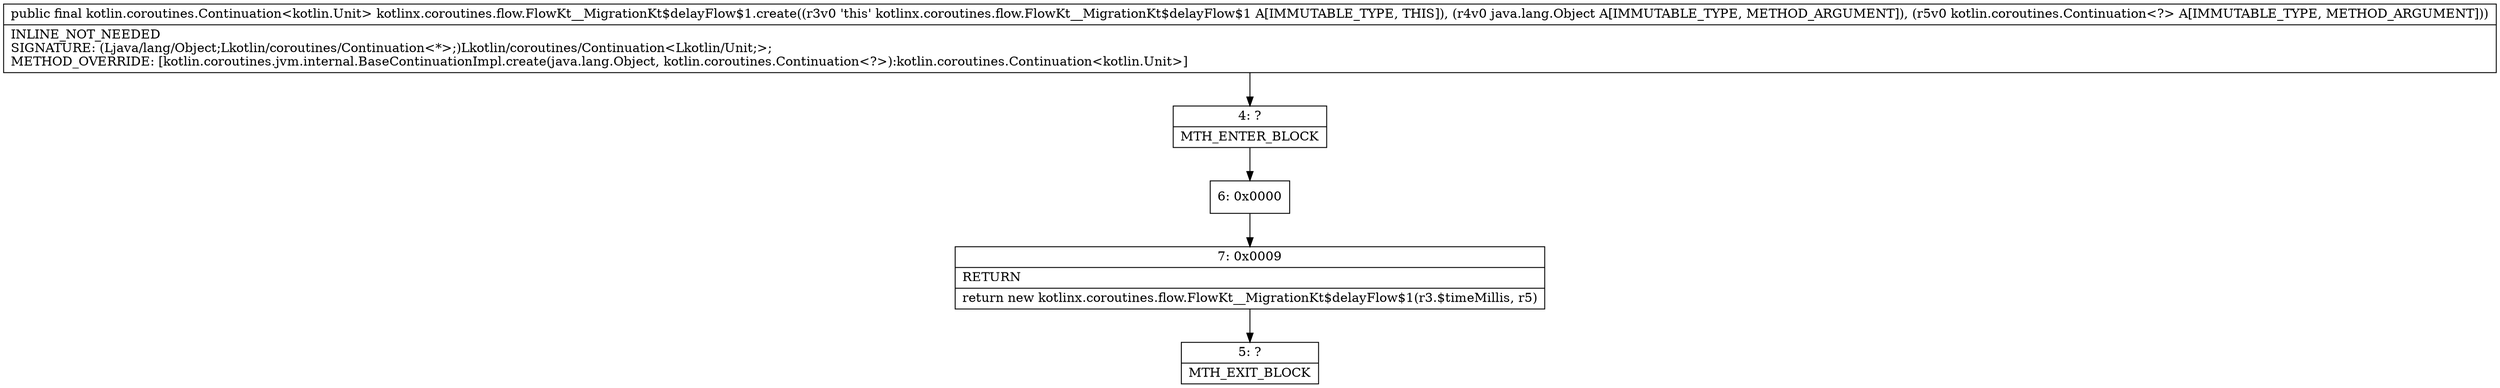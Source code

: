 digraph "CFG forkotlinx.coroutines.flow.FlowKt__MigrationKt$delayFlow$1.create(Ljava\/lang\/Object;Lkotlin\/coroutines\/Continuation;)Lkotlin\/coroutines\/Continuation;" {
Node_4 [shape=record,label="{4\:\ ?|MTH_ENTER_BLOCK\l}"];
Node_6 [shape=record,label="{6\:\ 0x0000}"];
Node_7 [shape=record,label="{7\:\ 0x0009|RETURN\l|return new kotlinx.coroutines.flow.FlowKt__MigrationKt$delayFlow$1(r3.$timeMillis, r5)\l}"];
Node_5 [shape=record,label="{5\:\ ?|MTH_EXIT_BLOCK\l}"];
MethodNode[shape=record,label="{public final kotlin.coroutines.Continuation\<kotlin.Unit\> kotlinx.coroutines.flow.FlowKt__MigrationKt$delayFlow$1.create((r3v0 'this' kotlinx.coroutines.flow.FlowKt__MigrationKt$delayFlow$1 A[IMMUTABLE_TYPE, THIS]), (r4v0 java.lang.Object A[IMMUTABLE_TYPE, METHOD_ARGUMENT]), (r5v0 kotlin.coroutines.Continuation\<?\> A[IMMUTABLE_TYPE, METHOD_ARGUMENT]))  | INLINE_NOT_NEEDED\lSIGNATURE: (Ljava\/lang\/Object;Lkotlin\/coroutines\/Continuation\<*\>;)Lkotlin\/coroutines\/Continuation\<Lkotlin\/Unit;\>;\lMETHOD_OVERRIDE: [kotlin.coroutines.jvm.internal.BaseContinuationImpl.create(java.lang.Object, kotlin.coroutines.Continuation\<?\>):kotlin.coroutines.Continuation\<kotlin.Unit\>]\l}"];
MethodNode -> Node_4;Node_4 -> Node_6;
Node_6 -> Node_7;
Node_7 -> Node_5;
}

